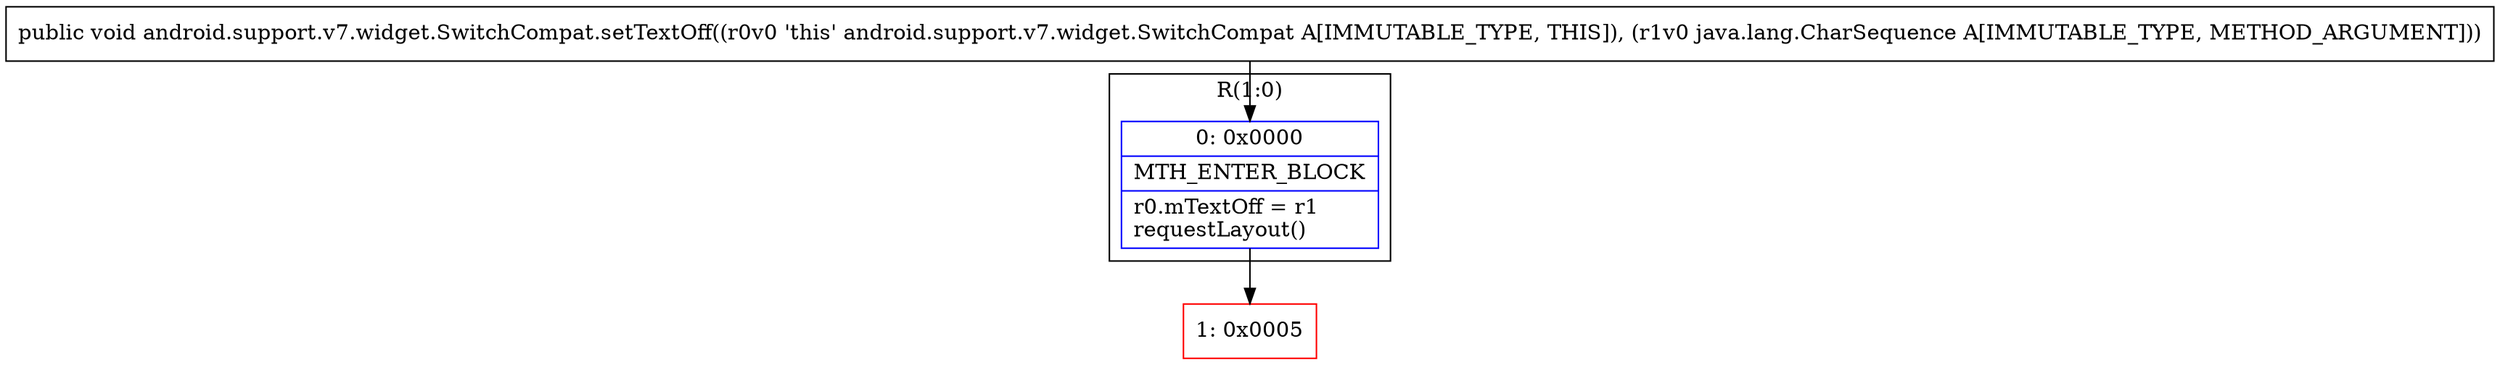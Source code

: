 digraph "CFG forandroid.support.v7.widget.SwitchCompat.setTextOff(Ljava\/lang\/CharSequence;)V" {
subgraph cluster_Region_234454920 {
label = "R(1:0)";
node [shape=record,color=blue];
Node_0 [shape=record,label="{0\:\ 0x0000|MTH_ENTER_BLOCK\l|r0.mTextOff = r1\lrequestLayout()\l}"];
}
Node_1 [shape=record,color=red,label="{1\:\ 0x0005}"];
MethodNode[shape=record,label="{public void android.support.v7.widget.SwitchCompat.setTextOff((r0v0 'this' android.support.v7.widget.SwitchCompat A[IMMUTABLE_TYPE, THIS]), (r1v0 java.lang.CharSequence A[IMMUTABLE_TYPE, METHOD_ARGUMENT])) }"];
MethodNode -> Node_0;
Node_0 -> Node_1;
}

